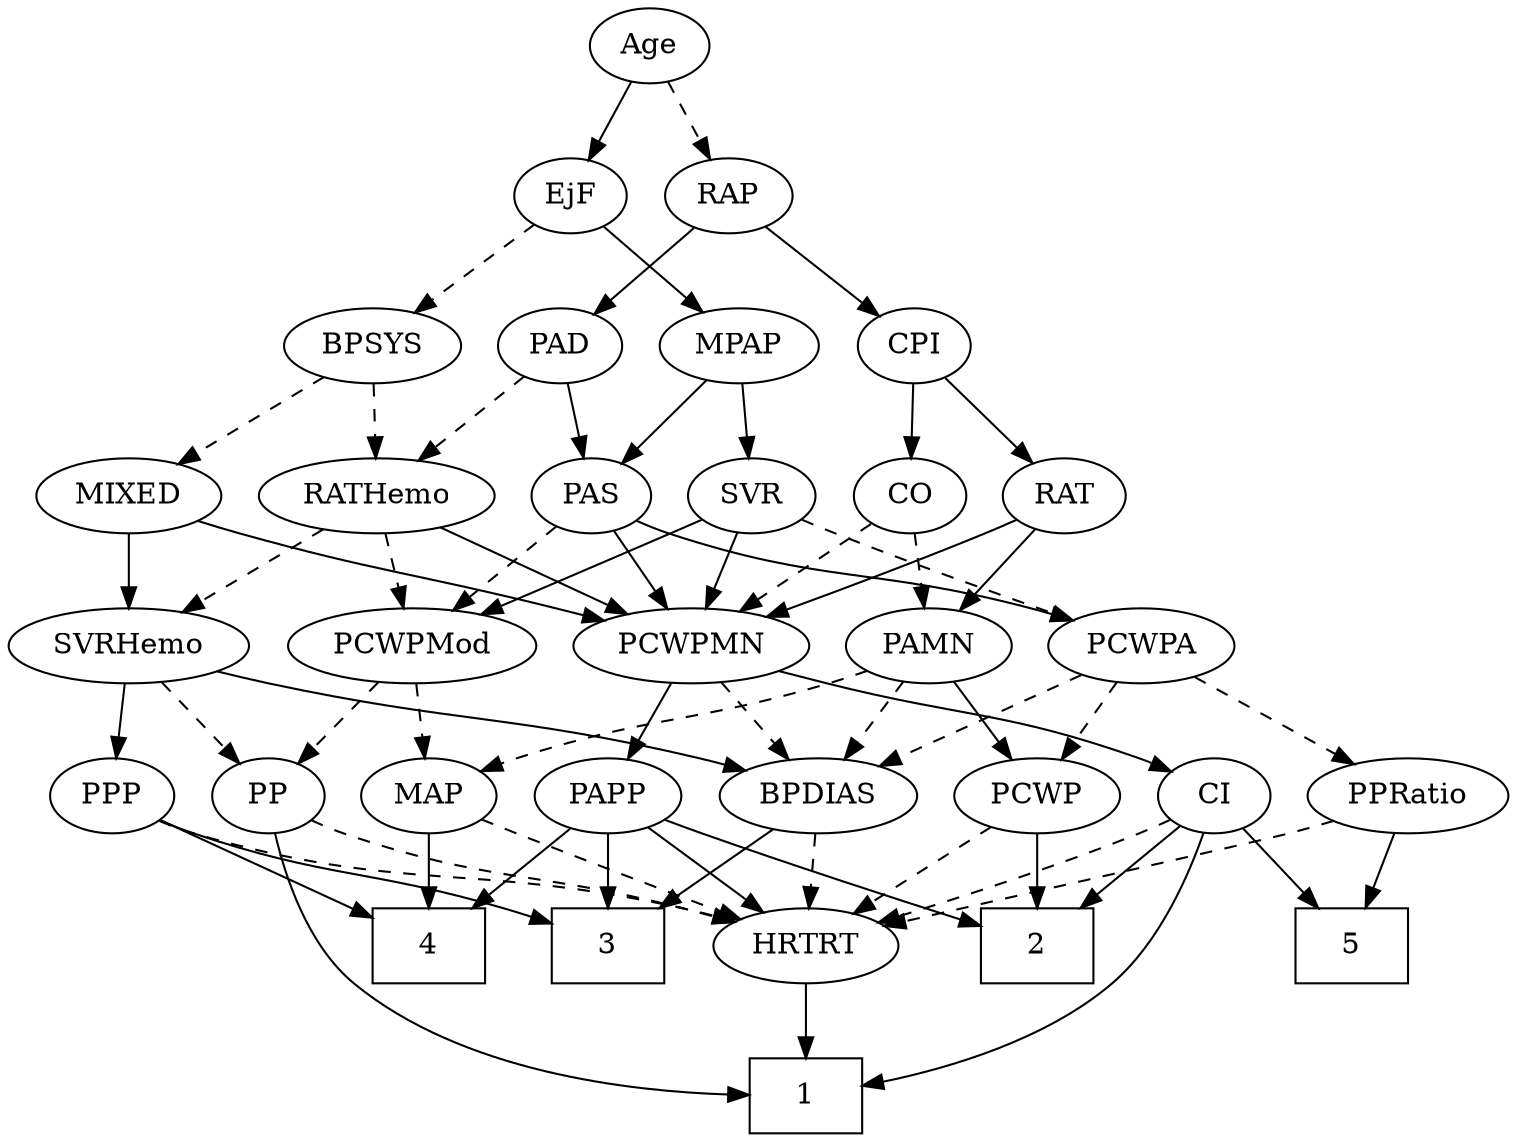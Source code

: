 strict digraph {
	graph [bb="0,0,655.69,540"];
	node [label="\N"];
	1	[height=0.5,
		pos="353.05,18",
		shape=box,
		width=0.75];
	2	[height=0.5,
		pos="451.05,90",
		shape=box,
		width=0.75];
	3	[height=0.5,
		pos="264.05,90",
		shape=box,
		width=0.75];
	4	[height=0.5,
		pos="184.05,90",
		shape=box,
		width=0.75];
	5	[height=0.5,
		pos="594.05,90",
		shape=box,
		width=0.75];
	Age	[height=0.5,
		pos="275.05,522",
		width=0.75];
	EjF	[height=0.5,
		pos="239.05,450",
		width=0.75];
	Age -> EjF	[pos="e,247.35,467.15 266.7,504.76 262.33,496.28 256.9,485.71 252,476.2",
		style=solid];
	RAP	[height=0.5,
		pos="312.05,450",
		width=0.77632];
	Age -> RAP	[pos="e,303.51,467.15 283.63,504.76 288.11,496.28 293.7,485.71 298.73,476.2",
		style=dashed];
	MPAP	[height=0.5,
		pos="317.05,378",
		width=0.97491];
	EjF -> MPAP	[pos="e,300.32,394.01 254.46,435.17 265.31,425.43 280.07,412.19 292.53,401.01",
		style=solid];
	BPSYS	[height=0.5,
		pos="151.05,378",
		width=1.0471];
	EjF -> BPSYS	[pos="e,169.79,393.91 222.08,435.5 209.55,425.54 192.26,411.78 177.87,400.34",
		style=dashed];
	PAD	[height=0.5,
		pos="235.05,378",
		width=0.79437];
	RAP -> PAD	[pos="e,250.6,393.14 296.46,434.83 285.5,424.87 270.65,411.37 258.3,400.14",
		style=solid];
	CPI	[height=0.5,
		pos="397.05,378",
		width=0.75];
	RAP -> CPI	[pos="e,380.58,392.56 328.84,435.17 341.38,424.85 358.7,410.58 372.74,399.01",
		style=solid];
	MIXED	[height=0.5,
		pos="46.046,306",
		width=1.1193];
	PCWPMN	[height=0.5,
		pos="290.05,234",
		width=1.3902];
	MIXED -> PCWPMN	[pos="e,252.31,245.99 76.614,294.24 83.009,292.1 89.728,289.91 96.046,288 155.47,270 171.21,268.6 231.05,252 234.81,250.96 238.7,249.86 \
242.62,248.76",
		style=solid];
	SVRHemo	[height=0.5,
		pos="50.046,234",
		width=1.3902];
	MIXED -> SVRHemo	[pos="e,49.068,252.1 47.034,287.7 47.475,279.98 48.005,270.71 48.496,262.11",
		style=solid];
	PAS	[height=0.5,
		pos="248.05,306",
		width=0.75];
	MPAP -> PAS	[pos="e,262.37,321.54 301.73,361.46 292.28,351.87 280,339.42 269.57,328.84",
		style=solid];
	SVR	[height=0.5,
		pos="321.05,306",
		width=0.77632];
	MPAP -> SVR	[pos="e,320.07,324.1 318.03,359.7 318.48,351.98 319,342.71 319.5,334.11",
		style=solid];
	BPSYS -> MIXED	[pos="e,67.727,321.45 130.05,363 114.66,352.74 93.535,338.66 76.321,327.18",
		style=dashed];
	RATHemo	[height=0.5,
		pos="154.05,306",
		width=1.3721];
	BPSYS -> RATHemo	[pos="e,153.31,324.1 151.79,359.7 152.12,351.98 152.52,342.71 152.88,334.11",
		style=dashed];
	PAD -> PAS	[pos="e,244.84,324.28 238.19,360.05 239.62,352.35 241.35,343.03 242.96,334.36",
		style=solid];
	PAD -> RATHemo	[pos="e,172.39,322.85 218.65,362.83 207.66,353.33 192.93,340.6 180.32,329.7",
		style=dashed];
	CO	[height=0.5,
		pos="466.05,306",
		width=0.75];
	PAMN	[height=0.5,
		pos="394.05,234",
		width=1.011];
	CO -> PAMN	[pos="e,409.84,250.36 451.48,290.83 441.66,281.29 428.5,268.5 417.26,257.57",
		style=dashed];
	CO -> PCWPMN	[pos="e,324.58,247.21 444.85,294.65 440.02,292.39 434.88,290.05 430.05,288 398.27,274.51 361.77,260.75 334.01,250.63",
		style=dashed];
	PCWPMod	[height=0.5,
		pos="170.05,234",
		width=1.4443];
	PAS -> PCWPMod	[pos="e,187.88,251.01 232.64,291.17 222.07,281.69 207.81,268.9 195.57,257.91",
		style=dashed];
	PCWPA	[height=0.5,
		pos="490.05,234",
		width=1.1555];
	PAS -> PCWPA	[pos="e,458.63,245.98 268.67,294.34 273.62,292.04 278.95,289.77 284.05,288 350.84,264.77 370.98,271.2 439.05,252 442.23,251.1 445.52,250.12 \
448.81,249.11",
		style=solid];
	PAS -> PCWPMN	[pos="e,279.97,251.8 257.58,289.12 262.64,280.68 268.98,270.1 274.72,260.55",
		style=solid];
	BPDIAS	[height=0.5,
		pos="356.05,162",
		width=1.1735];
	PAMN -> BPDIAS	[pos="e,365.25,179.96 385.04,216.41 380.56,208.16 375.05,198.01 370.04,188.78",
		style=dashed];
	MAP	[height=0.5,
		pos="184.05,162",
		width=0.84854];
	PAMN -> MAP	[pos="e,207.35,173.76 366.09,222.03 360.47,219.94 354.6,217.84 349.05,216 293.76,197.69 277.86,199.68 223.05,180 220.96,179.25 218.82,\
178.44 216.67,177.6",
		style=dashed];
	PCWP	[height=0.5,
		pos="451.05,162",
		width=0.97491];
	PAMN -> PCWP	[pos="e,438.16,178.82 406.98,217.12 414.27,208.17 423.51,196.81 431.65,186.81",
		style=solid];
	RATHemo -> PCWPMod	[pos="e,166.1,252.28 157.92,288.05 159.7,280.26 161.86,270.82 163.86,262.08",
		style=dashed];
	RATHemo -> PCWPMN	[pos="e,262.56,249.14 181.57,290.83 202.31,280.16 230.94,265.42 253.58,253.77",
		style=solid];
	RATHemo -> SVRHemo	[pos="e,72.568,250.16 131.48,289.81 116.76,279.9 97.351,266.84 81.173,255.95",
		style=dashed];
	CPI -> CO	[pos="e,451.77,321.49 411.34,362.5 420.96,352.73 433.82,339.69 444.66,328.7",
		style=solid];
	RAT	[height=0.5,
		pos="394.05,306",
		width=0.75827];
	CPI -> RAT	[pos="e,394.78,324.1 396.3,359.7 395.97,351.98 395.58,342.71 395.21,334.11",
		style=solid];
	RAT -> PAMN	[pos="e,394.05,252.1 394.05,287.7 394.05,279.98 394.05,270.71 394.05,262.11",
		style=solid];
	RAT -> PCWPMN	[pos="e,312.83,250.34 375.45,292.49 360.39,282.35 338.84,267.84 321.16,255.94",
		style=solid];
	SVR -> PCWPMod	[pos="e,199.83,248.81 299.09,294.82 275.57,283.92 237.78,266.4 209.15,253.13",
		style=solid];
	SVR -> PCWPA	[pos="e,459.99,246.58 342.88,294.75 347.84,292.48 353.11,290.12 358.05,288 388.82,274.76 424.05,260.67 450.37,250.35",
		style=dashed];
	SVR -> PCWPMN	[pos="e,297.55,251.96 313.7,288.41 310.12,280.34 305.74,270.43 301.72,261.35",
		style=solid];
	PCWPMod -> MAP	[pos="e,180.62,180.1 173.51,215.7 175.05,207.98 176.9,198.71 178.62,190.11",
		style=dashed];
	PP	[height=0.5,
		pos="108.05,162",
		width=0.75];
	PCWPMod -> PP	[pos="e,121.37,178.04 155.35,216.41 147.21,207.22 136.98,195.67 128.12,185.66",
		style=dashed];
	PCWPA -> BPDIAS	[pos="e,381.93,176.52 464.53,219.67 443.7,208.79 414.07,193.31 391.03,181.28",
		style=dashed];
	PPRatio	[height=0.5,
		pos="616.05,162",
		width=1.1013];
	PCWPA -> PPRatio	[pos="e,591.94,176.39 514.64,219.34 534.19,208.48 561.72,193.18 583.17,181.27",
		style=dashed];
	PCWPA -> PCWP	[pos="e,460.22,179.47 480.8,216.41 476.14,208.04 470.38,197.71 465.18,188.37",
		style=dashed];
	PCWPMN -> BPDIAS	[pos="e,340.82,179.15 305.35,216.76 313.85,207.75 324.57,196.39 333.96,186.43",
		style=dashed];
	CI	[height=0.5,
		pos="531.05,162",
		width=0.75];
	PCWPMN -> CI	[pos="e,510.4,173.61 327.44,221.99 334.6,219.95 342.04,217.87 349.05,216 413.61,198.74 432.07,202.38 495.05,180 496.95,179.32 498.89,178.58 \
500.83,177.79",
		style=solid];
	PAPP	[height=0.5,
		pos="264.05,162",
		width=0.88464];
	PCWPMN -> PAPP	[pos="e,270.28,179.79 283.75,216.05 280.78,208.06 277.17,198.33 273.85,189.4",
		style=solid];
	SVRHemo -> BPDIAS	[pos="e,324.69,174.22 87.037,221.74 94.299,219.7 101.89,217.68 109.05,216 195.26,195.71 219.27,202.06 305.05,180 308.25,179.17 311.55,\
178.25 314.86,177.27",
		style=solid];
	SVRHemo -> PP	[pos="e,95.585,178.04 63.791,216.41 71.328,207.31 80.787,195.9 89.023,185.96",
		style=dashed];
	PPP	[height=0.5,
		pos="36.046,162",
		width=0.75];
	SVRHemo -> PPP	[pos="e,39.466,180.1 46.585,215.7 45.042,207.98 43.188,198.71 41.468,190.11",
		style=solid];
	BPDIAS -> 3	[pos="e,286.55,108.13 336.08,145.81 324,136.62 308.35,124.71 294.73,114.34",
		style=solid];
	HRTRT	[height=0.5,
		pos="353.05,90",
		width=1.1013];
	BPDIAS -> HRTRT	[pos="e,353.78,108.1 355.3,143.7 354.97,135.98 354.58,126.71 354.21,118.11",
		style=dashed];
	MAP -> 4	[pos="e,184.05,108.1 184.05,143.7 184.05,135.98 184.05,126.71 184.05,118.11",
		style=solid];
	MAP -> HRTRT	[pos="e,324.31,102.49 207.93,150.48 212.92,148.32 218.15,146.07 223.05,144 253.81,131.03 288.88,116.76 314.83,106.3",
		style=dashed];
	PP -> 1	[pos="e,325.79,18.87 111.1,143.9 115.62,123.72 126.03,90.568 148.05,72 195.91,31.626 270.84,21.516 315.63,19.27",
		style=solid];
	PP -> HRTRT	[pos="e,322.07,101.42 128.67,150.34 133.62,148.04 138.95,145.77 144.05,144 211.27,120.67 231.44,126.88 300.05,108 304.08,106.89 308.27,\
105.67 312.44,104.4",
		style=dashed];
	PPP -> 3	[pos="e,236.78,102.17 56.684,150.38 61.635,148.08 66.963,145.8 72.046,144 135.87,121.43 155.45,128.24 220.05,108 222.44,107.25 224.89,\
106.44 227.35,105.58",
		style=solid];
	PPP -> 4	[pos="e,156.97,103.81 57.566,150.82 81.191,139.65 119.52,121.52 147.8,108.14",
		style=solid];
	PPP -> HRTRT	[pos="e,322.72,101.61 56.583,150.08 61.539,147.79 66.893,145.59 72.046,144 170.09,113.79 200.24,131.74 300.05,108 304.22,107.01 308.55,\
105.85 312.84,104.61",
		style=dashed];
	PPRatio -> 5	[pos="e,599.47,108.28 610.72,144.05 608.27,136.26 605.3,126.82 602.56,118.08",
		style=solid];
	PPRatio -> HRTRT	[pos="e,385.81,100.21 586.14,150.09 579.87,147.95 573.27,145.81 567.05,144 500.39,124.6 482.31,125.18 415.05,108 408.8,106.4 402.22,104.66 \
395.77,102.92",
		style=dashed];
	PCWP -> 2	[pos="e,451.05,108.1 451.05,143.7 451.05,135.98 451.05,126.71 451.05,118.11",
		style=solid];
	PCWP -> HRTRT	[pos="e,373.52,105.63 431.21,146.83 417.06,136.72 397.79,122.96 381.93,111.63",
		style=dashed];
	CI -> 1	[pos="e,380.29,23.731 526.68,143.99 520.79,124.2 508.48,91.731 487.05,72 459.88,46.989 419.5,33.2 390.17,26.008",
		style=solid];
	CI -> 2	[pos="e,470.5,108.02 515.24,147.17 504.71,137.95 490.59,125.6 478.27,114.82",
		style=solid];
	CI -> 5	[pos="e,578.71,108.04 544.41,146.15 552.41,137.26 562.78,125.74 571.97,115.53",
		style=solid];
	CI -> HRTRT	[pos="e,383.53,101.54 509.86,150.63 505.02,148.37 499.89,146.04 495.05,144 461.1,129.68 421.82,115.17 393.19,104.97",
		style=dashed];
	PAPP -> 2	[pos="e,424,100.41 288.69,150.57 294.06,148.36 299.73,146.07 305.05,144 342.08,129.61 384.85,114.23 414.48,103.76",
		style=solid];
	PAPP -> 3	[pos="e,264.05,108.1 264.05,143.7 264.05,135.98 264.05,126.71 264.05,118.11",
		style=solid];
	PAPP -> 4	[pos="e,203.71,108.2 247.47,146.5 237.03,137.36 223.31,125.36 211.3,114.85",
		style=solid];
	PAPP -> HRTRT	[pos="e,334.14,105.87 282.06,146.83 294.71,136.88 311.85,123.4 326.13,112.17",
		style=solid];
	HRTRT -> 1	[pos="e,353.05,36.104 353.05,71.697 353.05,63.983 353.05,54.712 353.05,46.112",
		style=solid];
}
